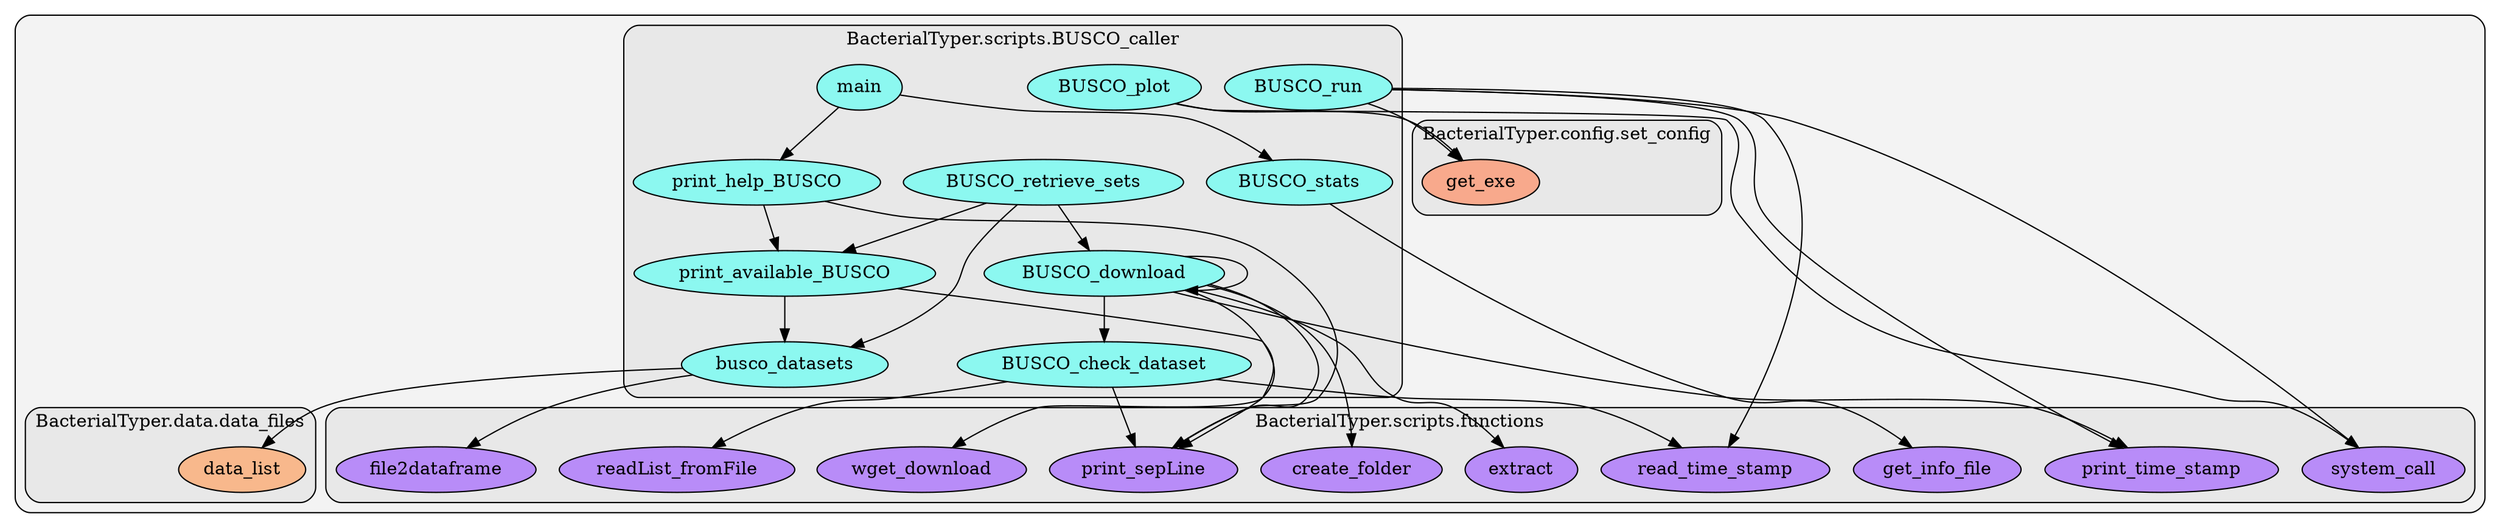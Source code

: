 digraph G {
    graph [spilines=ortho, rankdir=TB, clusterrank="local"];
    subgraph cluster_G {

        graph [style="filled,rounded",fillcolor="#80808018", label=""];
        subgraph cluster_BacterialTyper__config__set_config {

            graph [style="filled,rounded",fillcolor="#80808018", label="BacterialTyper.config.set_config"];
        }
        subgraph cluster_BacterialTyper__config__set_config {

            graph [style="filled,rounded",fillcolor="#80808018", label="BacterialTyper.config.set_config"];
        }
        subgraph cluster_BacterialTyper__config__set_config {

            graph [style="filled,rounded",fillcolor="#80808018", label="BacterialTyper.config.set_config"];
        }
        subgraph cluster_BacterialTyper__config__set_config {

            graph [style="filled,rounded",fillcolor="#80808018", label="BacterialTyper.config.set_config"];
        }
        subgraph cluster_BacterialTyper__config__set_config {

            graph [style="filled,rounded",fillcolor="#80808018", label="BacterialTyper.config.set_config"];
        }
        subgraph cluster_BacterialTyper__config__set_config {

            graph [style="filled,rounded",fillcolor="#80808018", label="BacterialTyper.config.set_config"];
        }
        subgraph cluster_BacterialTyper__config__set_config {

            graph [style="filled,rounded",fillcolor="#80808018", label="BacterialTyper.config.set_config"];
        }
        subgraph cluster_BacterialTyper__config__set_config {

            graph [style="filled,rounded",fillcolor="#80808018", label="BacterialTyper.config.set_config"];
        }
        subgraph cluster_BacterialTyper__config__set_config {

            graph [style="filled,rounded",fillcolor="#80808018", label="BacterialTyper.config.set_config"];
            BacterialTyper__config__set_config__get_exe [label="get_exe", style="filled", fillcolor="#ff8e65b2", fontcolor="#000000", group="2"];
        }
        subgraph cluster_BacterialTyper__config__set_config {

            graph [style="filled,rounded",fillcolor="#80808018", label="BacterialTyper.config.set_config"];
        }
        subgraph cluster_BacterialTyper__config__set_config {

            graph [style="filled,rounded",fillcolor="#80808018", label="BacterialTyper.config.set_config"];
        }
        subgraph cluster_BacterialTyper__config__set_config {

            graph [style="filled,rounded",fillcolor="#80808018", label="BacterialTyper.config.set_config"];
        }
        subgraph cluster_BacterialTyper__config__set_config {

            graph [style="filled,rounded",fillcolor="#80808018", label="BacterialTyper.config.set_config"];
        }
        subgraph cluster_BacterialTyper__config__set_config {

            graph [style="filled,rounded",fillcolor="#80808018", label="BacterialTyper.config.set_config"];
        }
        subgraph cluster_BacterialTyper__data__data_files {

            graph [style="filled,rounded",fillcolor="#80808018", label="BacterialTyper.data.data_files"];
            BacterialTyper__data__data_files__data_list [label="data_list", style="filled", fillcolor="#ffa365b2", fontcolor="#000000", group="3"];
        }
        subgraph cluster_BacterialTyper__scripts__BUSCO_caller {

            graph [style="filled,rounded",fillcolor="#80808018", label="BacterialTyper.scripts.BUSCO_caller"];
            BacterialTyper__scripts__BUSCO_caller__BUSCO_check_dataset [label="BUSCO_check_dataset", style="filled", fillcolor="#65fff4b2", fontcolor="#000000", group="22"];
        }
        subgraph cluster_BacterialTyper__scripts__BUSCO_caller {

            graph [style="filled,rounded",fillcolor="#80808018", label="BacterialTyper.scripts.BUSCO_caller"];
            BacterialTyper__scripts__BUSCO_caller__BUSCO_download [label="BUSCO_download", style="filled", fillcolor="#65fff4b2", fontcolor="#000000", group="22"];
        }
        subgraph cluster_BacterialTyper__scripts__BUSCO_caller {

            graph [style="filled,rounded",fillcolor="#80808018", label="BacterialTyper.scripts.BUSCO_caller"];
            BacterialTyper__scripts__BUSCO_caller__BUSCO_plot [label="BUSCO_plot", style="filled", fillcolor="#65fff4b2", fontcolor="#000000", group="22"];
        }
        subgraph cluster_BacterialTyper__scripts__BUSCO_caller {

            graph [style="filled,rounded",fillcolor="#80808018", label="BacterialTyper.scripts.BUSCO_caller"];
            BacterialTyper__scripts__BUSCO_caller__BUSCO_retrieve_sets [label="BUSCO_retrieve_sets", style="filled", fillcolor="#65fff4b2", fontcolor="#000000", group="22"];
        }
        subgraph cluster_BacterialTyper__scripts__BUSCO_caller {

            graph [style="filled,rounded",fillcolor="#80808018", label="BacterialTyper.scripts.BUSCO_caller"];
            BacterialTyper__scripts__BUSCO_caller__BUSCO_run [label="BUSCO_run", style="filled", fillcolor="#65fff4b2", fontcolor="#000000", group="22"];
        }
        subgraph cluster_BacterialTyper__scripts__BUSCO_caller {

            graph [style="filled,rounded",fillcolor="#80808018", label="BacterialTyper.scripts.BUSCO_caller"];
            BacterialTyper__scripts__BUSCO_caller__BUSCO_stats [label="BUSCO_stats", style="filled", fillcolor="#65fff4b2", fontcolor="#000000", group="22"];
        }
        subgraph cluster_BacterialTyper__scripts__BUSCO_caller {

            graph [style="filled,rounded",fillcolor="#80808018", label="BacterialTyper.scripts.BUSCO_caller"];
            BacterialTyper__scripts__BUSCO_caller__busco_datasets [label="busco_datasets", style="filled", fillcolor="#65fff4b2", fontcolor="#000000", group="22"];
        }
        subgraph cluster_BacterialTyper__scripts__BUSCO_caller {

            graph [style="filled,rounded",fillcolor="#80808018", label="BacterialTyper.scripts.BUSCO_caller"];
            BacterialTyper__scripts__BUSCO_caller__main [label="main", style="filled", fillcolor="#65fff4b2", fontcolor="#000000", group="22"];
        }
        subgraph cluster_BacterialTyper__scripts__BUSCO_caller {

            graph [style="filled,rounded",fillcolor="#80808018", label="BacterialTyper.scripts.BUSCO_caller"];
            BacterialTyper__scripts__BUSCO_caller__print_available_BUSCO [label="print_available_BUSCO", style="filled", fillcolor="#65fff4b2", fontcolor="#000000", group="22"];
        }
        subgraph cluster_BacterialTyper__scripts__BUSCO_caller {

            graph [style="filled,rounded",fillcolor="#80808018", label="BacterialTyper.scripts.BUSCO_caller"];
            BacterialTyper__scripts__BUSCO_caller__print_help_BUSCO [label="print_help_BUSCO", style="filled", fillcolor="#65fff4b2", fontcolor="#000000", group="22"];
        }
        subgraph cluster_BacterialTyper__scripts__functions {

            graph [style="filled,rounded",fillcolor="#80808018", label="BacterialTyper.scripts.functions"];
        }
        subgraph cluster_BacterialTyper__scripts__functions {

            graph [style="filled,rounded",fillcolor="#80808018", label="BacterialTyper.scripts.functions"];
        }
        subgraph cluster_BacterialTyper__scripts__functions {

            graph [style="filled,rounded",fillcolor="#80808018", label="BacterialTyper.scripts.functions"];
        }
        subgraph cluster_BacterialTyper__scripts__functions {

            graph [style="filled,rounded",fillcolor="#80808018", label="BacterialTyper.scripts.functions"];
        }
        subgraph cluster_BacterialTyper__scripts__functions {

            graph [style="filled,rounded",fillcolor="#80808018", label="BacterialTyper.scripts.functions"];
        }
        subgraph cluster_BacterialTyper__scripts__functions {

            graph [style="filled,rounded",fillcolor="#80808018", label="BacterialTyper.scripts.functions"];
            BacterialTyper__scripts__functions__create_folder [label="create_folder", style="filled", fillcolor="#a365ffb2", fontcolor="#000000", group="33"];
        }
        subgraph cluster_BacterialTyper__scripts__functions {

            graph [style="filled,rounded",fillcolor="#80808018", label="BacterialTyper.scripts.functions"];
        }
        subgraph cluster_BacterialTyper__scripts__functions {

            graph [style="filled,rounded",fillcolor="#80808018", label="BacterialTyper.scripts.functions"];
        }
        subgraph cluster_BacterialTyper__scripts__functions {

            graph [style="filled,rounded",fillcolor="#80808018", label="BacterialTyper.scripts.functions"];
        }
        subgraph cluster_BacterialTyper__scripts__functions {

            graph [style="filled,rounded",fillcolor="#80808018", label="BacterialTyper.scripts.functions"];
            BacterialTyper__scripts__functions__extract [label="extract", style="filled", fillcolor="#a365ffb2", fontcolor="#000000", group="33"];
        }
        subgraph cluster_BacterialTyper__scripts__functions {

            graph [style="filled,rounded",fillcolor="#80808018", label="BacterialTyper.scripts.functions"];
            BacterialTyper__scripts__functions__file2dataframe [label="file2dataframe", style="filled", fillcolor="#a365ffb2", fontcolor="#000000", group="33"];
        }
        subgraph cluster_BacterialTyper__scripts__functions {

            graph [style="filled,rounded",fillcolor="#80808018", label="BacterialTyper.scripts.functions"];
        }
        subgraph cluster_BacterialTyper__scripts__functions {

            graph [style="filled,rounded",fillcolor="#80808018", label="BacterialTyper.scripts.functions"];
        }
        subgraph cluster_BacterialTyper__scripts__functions {

            graph [style="filled,rounded",fillcolor="#80808018", label="BacterialTyper.scripts.functions"];
        }
        subgraph cluster_BacterialTyper__scripts__functions {

            graph [style="filled,rounded",fillcolor="#80808018", label="BacterialTyper.scripts.functions"];
        }
        subgraph cluster_BacterialTyper__scripts__functions {

            graph [style="filled,rounded",fillcolor="#80808018", label="BacterialTyper.scripts.functions"];
            BacterialTyper__scripts__functions__get_info_file [label="get_info_file", style="filled", fillcolor="#a365ffb2", fontcolor="#000000", group="33"];
        }
        subgraph cluster_BacterialTyper__scripts__functions {

            graph [style="filled,rounded",fillcolor="#80808018", label="BacterialTyper.scripts.functions"];
        }
        subgraph cluster_BacterialTyper__scripts__functions {

            graph [style="filled,rounded",fillcolor="#80808018", label="BacterialTyper.scripts.functions"];
        }
        subgraph cluster_BacterialTyper__scripts__functions {

            graph [style="filled,rounded",fillcolor="#80808018", label="BacterialTyper.scripts.functions"];
        }
        subgraph cluster_BacterialTyper__scripts__functions {

            graph [style="filled,rounded",fillcolor="#80808018", label="BacterialTyper.scripts.functions"];
        }
        subgraph cluster_BacterialTyper__scripts__functions {

            graph [style="filled,rounded",fillcolor="#80808018", label="BacterialTyper.scripts.functions"];
        }
        subgraph cluster_BacterialTyper__scripts__functions {

            graph [style="filled,rounded",fillcolor="#80808018", label="BacterialTyper.scripts.functions"];
        }
        subgraph cluster_BacterialTyper__scripts__functions {

            graph [style="filled,rounded",fillcolor="#80808018", label="BacterialTyper.scripts.functions"];
        }
        subgraph cluster_BacterialTyper__scripts__functions {

            graph [style="filled,rounded",fillcolor="#80808018", label="BacterialTyper.scripts.functions"];
        }
        subgraph cluster_BacterialTyper__scripts__functions {

            graph [style="filled,rounded",fillcolor="#80808018", label="BacterialTyper.scripts.functions"];
        }
        subgraph cluster_BacterialTyper__scripts__functions {

            graph [style="filled,rounded",fillcolor="#80808018", label="BacterialTyper.scripts.functions"];
        }
        subgraph cluster_BacterialTyper__scripts__functions {

            graph [style="filled,rounded",fillcolor="#80808018", label="BacterialTyper.scripts.functions"];
        }
        subgraph cluster_BacterialTyper__scripts__functions {

            graph [style="filled,rounded",fillcolor="#80808018", label="BacterialTyper.scripts.functions"];
            BacterialTyper__scripts__functions__print_sepLine [label="print_sepLine", style="filled", fillcolor="#a365ffb2", fontcolor="#000000", group="33"];
        }
        subgraph cluster_BacterialTyper__scripts__functions {

            graph [style="filled,rounded",fillcolor="#80808018", label="BacterialTyper.scripts.functions"];
        }
        subgraph cluster_BacterialTyper__scripts__functions {

            graph [style="filled,rounded",fillcolor="#80808018", label="BacterialTyper.scripts.functions"];
            BacterialTyper__scripts__functions__print_time_stamp [label="print_time_stamp", style="filled", fillcolor="#a365ffb2", fontcolor="#000000", group="33"];
        }
        subgraph cluster_BacterialTyper__scripts__functions {

            graph [style="filled,rounded",fillcolor="#80808018", label="BacterialTyper.scripts.functions"];
        }
        subgraph cluster_BacterialTyper__scripts__functions {

            graph [style="filled,rounded",fillcolor="#80808018", label="BacterialTyper.scripts.functions"];
            BacterialTyper__scripts__functions__readList_fromFile [label="readList_fromFile", style="filled", fillcolor="#a365ffb2", fontcolor="#000000", group="33"];
        }
        subgraph cluster_BacterialTyper__scripts__functions {

            graph [style="filled,rounded",fillcolor="#80808018", label="BacterialTyper.scripts.functions"];
            BacterialTyper__scripts__functions__read_time_stamp [label="read_time_stamp", style="filled", fillcolor="#a365ffb2", fontcolor="#000000", group="33"];
        }
        subgraph cluster_BacterialTyper__scripts__functions {

            graph [style="filled,rounded",fillcolor="#80808018", label="BacterialTyper.scripts.functions"];
        }
        subgraph cluster_BacterialTyper__scripts__functions {

            graph [style="filled,rounded",fillcolor="#80808018", label="BacterialTyper.scripts.functions"];
        }
        subgraph cluster_BacterialTyper__scripts__functions {

            graph [style="filled,rounded",fillcolor="#80808018", label="BacterialTyper.scripts.functions"];
        }
        subgraph cluster_BacterialTyper__scripts__functions {

            graph [style="filled,rounded",fillcolor="#80808018", label="BacterialTyper.scripts.functions"];
            BacterialTyper__scripts__functions__system_call [label="system_call", style="filled", fillcolor="#a365ffb2", fontcolor="#000000", group="33"];
        }
        subgraph cluster_BacterialTyper__scripts__functions {

            graph [style="filled,rounded",fillcolor="#80808018", label="BacterialTyper.scripts.functions"];
        }
        subgraph cluster_BacterialTyper__scripts__functions {

            graph [style="filled,rounded",fillcolor="#80808018", label="BacterialTyper.scripts.functions"];
            BacterialTyper__scripts__functions__wget_download [label="wget_download", style="filled", fillcolor="#a365ffb2", fontcolor="#000000", group="33"];
        }
    }
        BacterialTyper__scripts__BUSCO_caller__busco_datasets -> BacterialTyper__data__data_files__data_list [style="solid", color="#000000"];
        BacterialTyper__scripts__BUSCO_caller__busco_datasets -> BacterialTyper__scripts__functions__file2dataframe [style="solid", color="#000000"];
        BacterialTyper__scripts__BUSCO_caller__print_help_BUSCO -> BacterialTyper__scripts__functions__print_sepLine [style="solid", color="#000000"];
        BacterialTyper__scripts__BUSCO_caller__print_help_BUSCO -> BacterialTyper__scripts__BUSCO_caller__print_available_BUSCO [style="solid", color="#000000"];
        BacterialTyper__scripts__BUSCO_caller__print_available_BUSCO -> BacterialTyper__scripts__BUSCO_caller__busco_datasets [style="solid", color="#000000"];
        BacterialTyper__scripts__BUSCO_caller__print_available_BUSCO -> BacterialTyper__scripts__functions__print_sepLine [style="solid", color="#000000"];
        BacterialTyper__scripts__BUSCO_caller__BUSCO_download -> BacterialTyper__scripts__functions__wget_download [style="solid", color="#000000"];
        BacterialTyper__scripts__BUSCO_caller__BUSCO_download -> BacterialTyper__scripts__functions__extract [style="solid", color="#000000"];
        BacterialTyper__scripts__BUSCO_caller__BUSCO_download -> BacterialTyper__scripts__functions__print_time_stamp [style="solid", color="#000000"];
        BacterialTyper__scripts__BUSCO_caller__BUSCO_download -> BacterialTyper__scripts__functions__create_folder [style="solid", color="#000000"];
        BacterialTyper__scripts__BUSCO_caller__BUSCO_download -> BacterialTyper__scripts__BUSCO_caller__BUSCO_download [style="solid", color="#000000"];
        BacterialTyper__scripts__BUSCO_caller__BUSCO_download -> BacterialTyper__scripts__BUSCO_caller__BUSCO_check_dataset [style="solid", color="#000000"];
        BacterialTyper__scripts__BUSCO_caller__BUSCO_download -> BacterialTyper__scripts__functions__print_sepLine [style="solid", color="#000000"];
        BacterialTyper__scripts__BUSCO_caller__BUSCO_check_dataset -> BacterialTyper__scripts__functions__read_time_stamp [style="solid", color="#000000"];
        BacterialTyper__scripts__BUSCO_caller__BUSCO_check_dataset -> BacterialTyper__scripts__functions__readList_fromFile [style="solid", color="#000000"];
        BacterialTyper__scripts__BUSCO_caller__BUSCO_check_dataset -> BacterialTyper__scripts__functions__print_sepLine [style="solid", color="#000000"];
        BacterialTyper__scripts__BUSCO_caller__BUSCO_retrieve_sets -> BacterialTyper__scripts__BUSCO_caller__busco_datasets [style="solid", color="#000000"];
        BacterialTyper__scripts__BUSCO_caller__BUSCO_retrieve_sets -> BacterialTyper__scripts__BUSCO_caller__BUSCO_download [style="solid", color="#000000"];
        BacterialTyper__scripts__BUSCO_caller__BUSCO_retrieve_sets -> BacterialTyper__scripts__BUSCO_caller__print_available_BUSCO [style="solid", color="#000000"];
        BacterialTyper__scripts__BUSCO_caller__BUSCO_run -> BacterialTyper__scripts__functions__read_time_stamp [style="solid", color="#000000"];
        BacterialTyper__scripts__BUSCO_caller__BUSCO_run -> BacterialTyper__scripts__functions__system_call [style="solid", color="#000000"];
        BacterialTyper__scripts__BUSCO_caller__BUSCO_run -> BacterialTyper__scripts__functions__print_time_stamp [style="solid", color="#000000"];
        BacterialTyper__scripts__BUSCO_caller__BUSCO_run -> BacterialTyper__config__set_config__get_exe [style="solid", color="#000000"];
        BacterialTyper__scripts__BUSCO_caller__BUSCO_stats -> BacterialTyper__scripts__functions__get_info_file [style="solid", color="#000000"];
        BacterialTyper__scripts__BUSCO_caller__BUSCO_plot -> BacterialTyper__config__set_config__get_exe [style="solid", color="#000000"];
        BacterialTyper__scripts__BUSCO_caller__BUSCO_plot -> BacterialTyper__scripts__functions__system_call [style="solid", color="#000000"];
        BacterialTyper__scripts__BUSCO_caller__main -> BacterialTyper__scripts__BUSCO_caller__BUSCO_stats [style="solid", color="#000000"];
        BacterialTyper__scripts__BUSCO_caller__main -> BacterialTyper__scripts__BUSCO_caller__print_help_BUSCO [style="solid", color="#000000"];
    }
